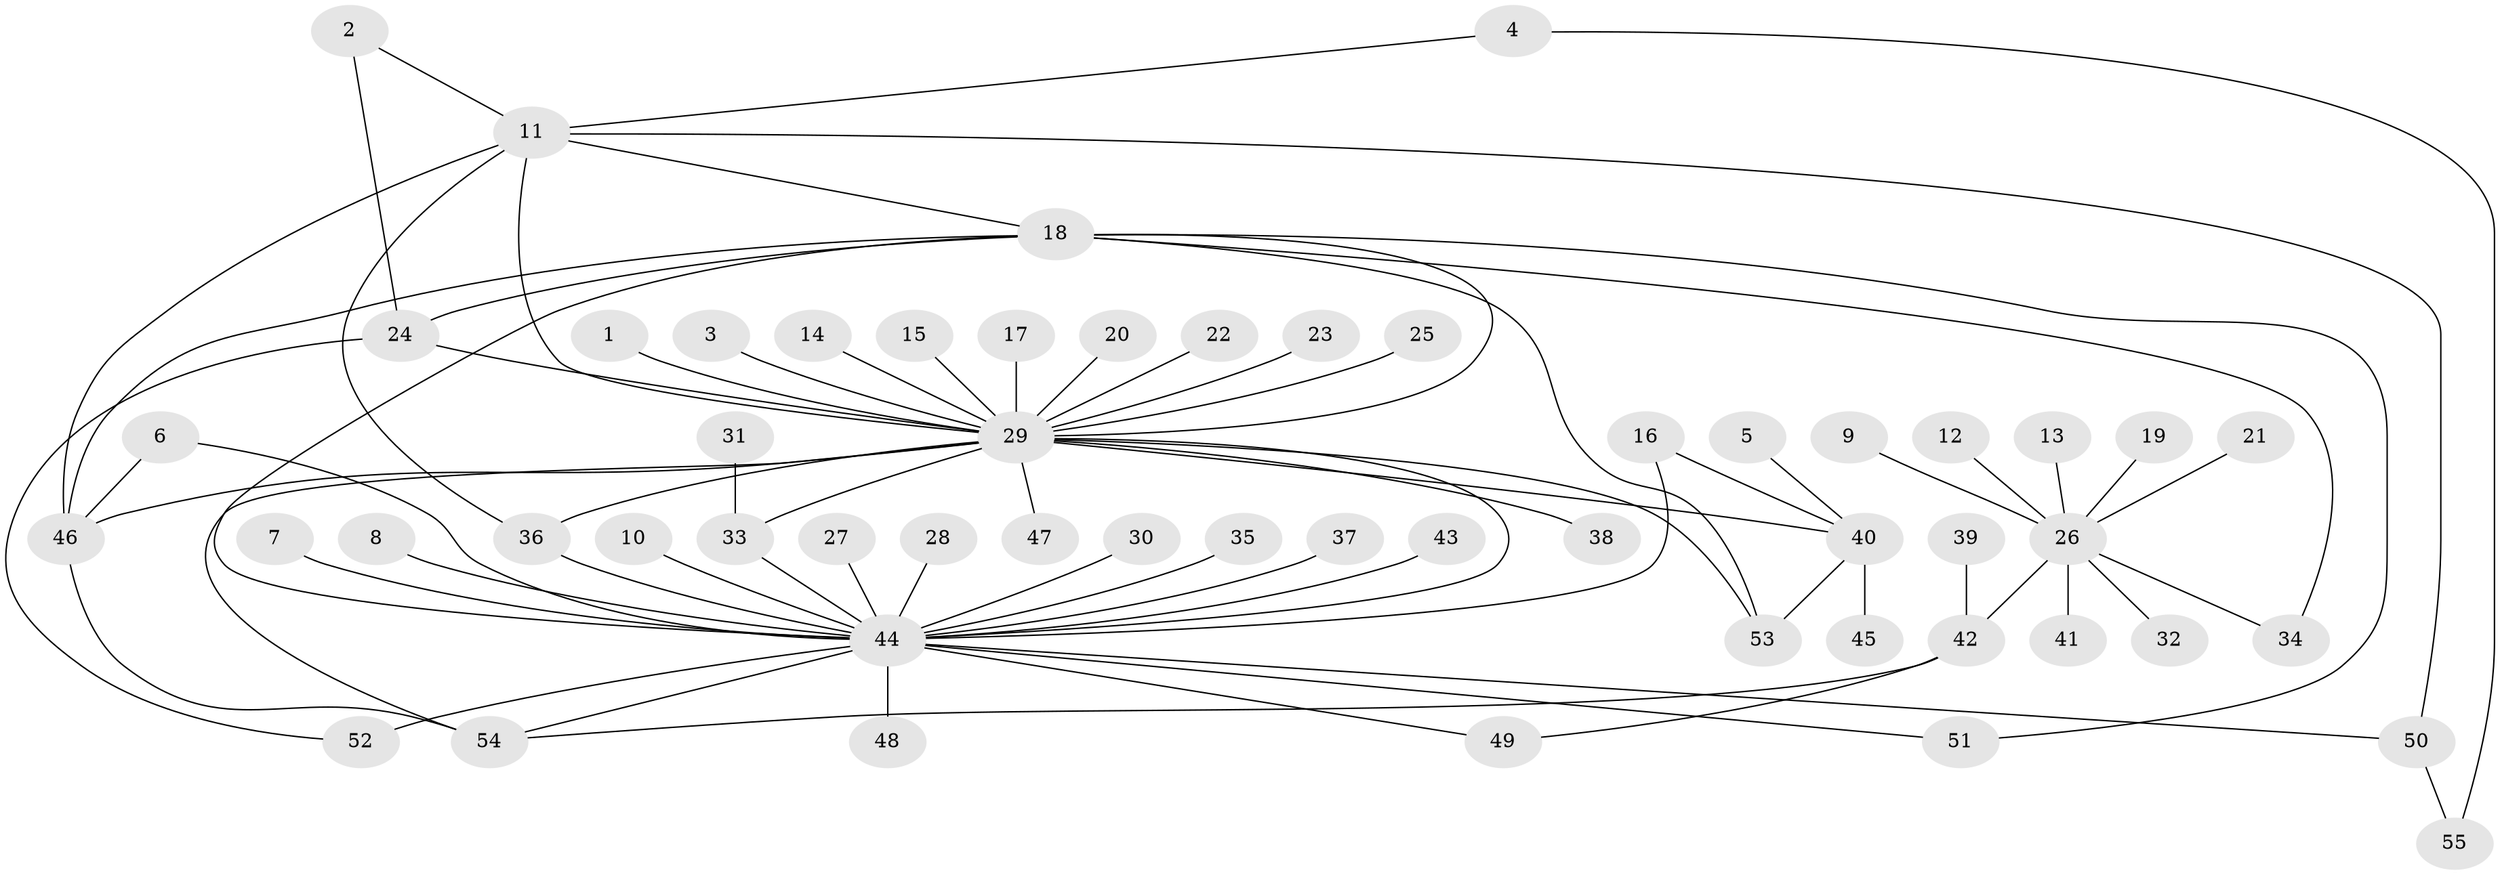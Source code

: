 // original degree distribution, {7: 0.027522935779816515, 23: 0.009174311926605505, 24: 0.009174311926605505, 4: 0.07339449541284404, 3: 0.06422018348623854, 1: 0.5504587155963303, 2: 0.22018348623853212, 5: 0.01834862385321101, 6: 0.01834862385321101, 11: 0.009174311926605505}
// Generated by graph-tools (version 1.1) at 2025/01/03/09/25 03:01:37]
// undirected, 55 vertices, 75 edges
graph export_dot {
graph [start="1"]
  node [color=gray90,style=filled];
  1;
  2;
  3;
  4;
  5;
  6;
  7;
  8;
  9;
  10;
  11;
  12;
  13;
  14;
  15;
  16;
  17;
  18;
  19;
  20;
  21;
  22;
  23;
  24;
  25;
  26;
  27;
  28;
  29;
  30;
  31;
  32;
  33;
  34;
  35;
  36;
  37;
  38;
  39;
  40;
  41;
  42;
  43;
  44;
  45;
  46;
  47;
  48;
  49;
  50;
  51;
  52;
  53;
  54;
  55;
  1 -- 29 [weight=1.0];
  2 -- 11 [weight=1.0];
  2 -- 24 [weight=1.0];
  3 -- 29 [weight=1.0];
  4 -- 11 [weight=1.0];
  4 -- 55 [weight=1.0];
  5 -- 40 [weight=1.0];
  6 -- 44 [weight=1.0];
  6 -- 46 [weight=1.0];
  7 -- 44 [weight=1.0];
  8 -- 44 [weight=1.0];
  9 -- 26 [weight=1.0];
  10 -- 44 [weight=1.0];
  11 -- 18 [weight=1.0];
  11 -- 29 [weight=1.0];
  11 -- 36 [weight=1.0];
  11 -- 46 [weight=1.0];
  11 -- 50 [weight=1.0];
  12 -- 26 [weight=1.0];
  13 -- 26 [weight=1.0];
  14 -- 29 [weight=1.0];
  15 -- 29 [weight=1.0];
  16 -- 40 [weight=1.0];
  16 -- 44 [weight=1.0];
  17 -- 29 [weight=1.0];
  18 -- 24 [weight=1.0];
  18 -- 29 [weight=1.0];
  18 -- 34 [weight=1.0];
  18 -- 44 [weight=1.0];
  18 -- 46 [weight=1.0];
  18 -- 51 [weight=1.0];
  18 -- 53 [weight=1.0];
  19 -- 26 [weight=1.0];
  20 -- 29 [weight=1.0];
  21 -- 26 [weight=1.0];
  22 -- 29 [weight=1.0];
  23 -- 29 [weight=1.0];
  24 -- 29 [weight=1.0];
  24 -- 52 [weight=1.0];
  25 -- 29 [weight=1.0];
  26 -- 32 [weight=1.0];
  26 -- 34 [weight=1.0];
  26 -- 41 [weight=1.0];
  26 -- 42 [weight=1.0];
  27 -- 44 [weight=1.0];
  28 -- 44 [weight=1.0];
  29 -- 33 [weight=1.0];
  29 -- 36 [weight=1.0];
  29 -- 38 [weight=1.0];
  29 -- 40 [weight=1.0];
  29 -- 44 [weight=1.0];
  29 -- 46 [weight=1.0];
  29 -- 47 [weight=1.0];
  29 -- 53 [weight=1.0];
  29 -- 54 [weight=1.0];
  30 -- 44 [weight=1.0];
  31 -- 33 [weight=1.0];
  33 -- 44 [weight=1.0];
  35 -- 44 [weight=1.0];
  36 -- 44 [weight=1.0];
  37 -- 44 [weight=1.0];
  39 -- 42 [weight=1.0];
  40 -- 45 [weight=1.0];
  40 -- 53 [weight=1.0];
  42 -- 49 [weight=1.0];
  42 -- 54 [weight=1.0];
  43 -- 44 [weight=1.0];
  44 -- 48 [weight=1.0];
  44 -- 49 [weight=1.0];
  44 -- 50 [weight=1.0];
  44 -- 51 [weight=1.0];
  44 -- 52 [weight=1.0];
  44 -- 54 [weight=1.0];
  46 -- 54 [weight=1.0];
  50 -- 55 [weight=1.0];
}

